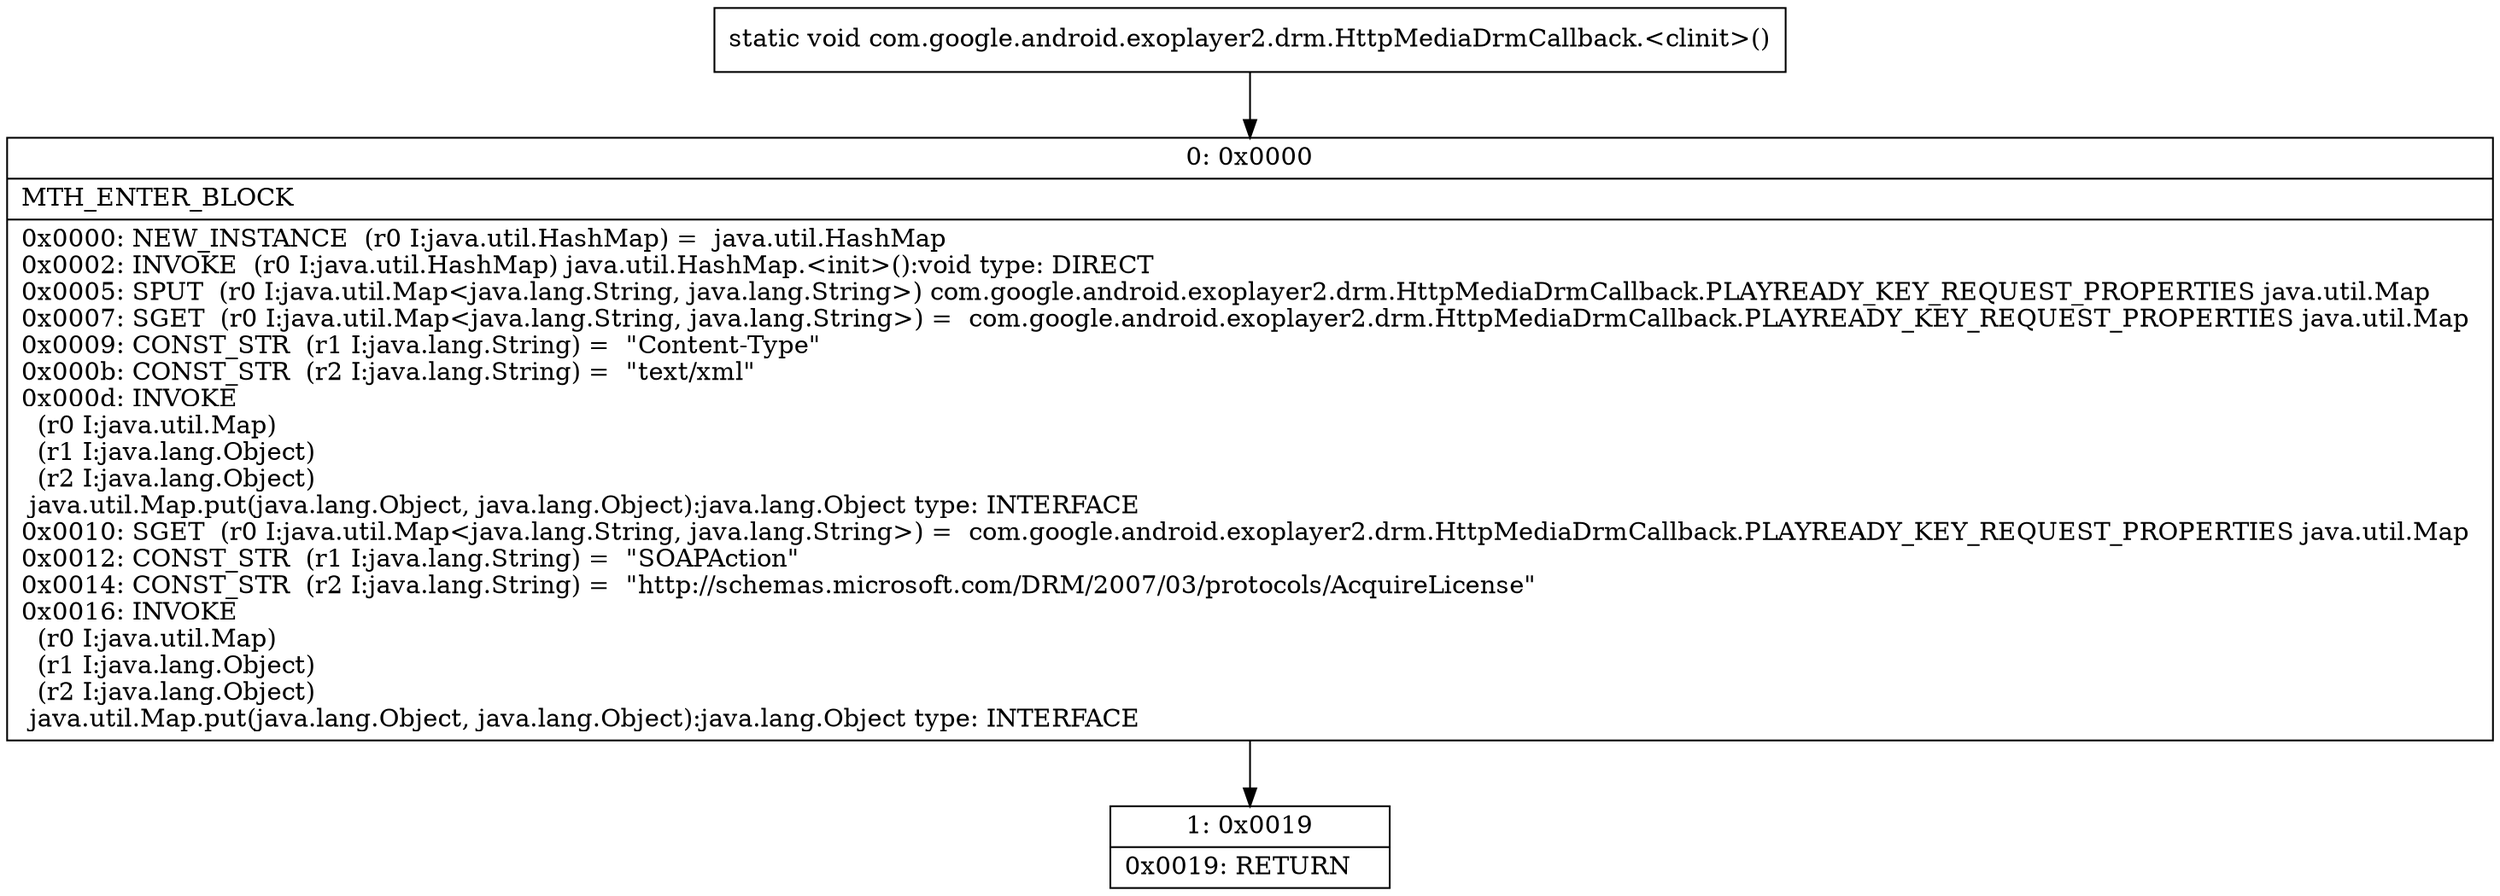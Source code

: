 digraph "CFG forcom.google.android.exoplayer2.drm.HttpMediaDrmCallback.\<clinit\>()V" {
Node_0 [shape=record,label="{0\:\ 0x0000|MTH_ENTER_BLOCK\l|0x0000: NEW_INSTANCE  (r0 I:java.util.HashMap) =  java.util.HashMap \l0x0002: INVOKE  (r0 I:java.util.HashMap) java.util.HashMap.\<init\>():void type: DIRECT \l0x0005: SPUT  (r0 I:java.util.Map\<java.lang.String, java.lang.String\>) com.google.android.exoplayer2.drm.HttpMediaDrmCallback.PLAYREADY_KEY_REQUEST_PROPERTIES java.util.Map \l0x0007: SGET  (r0 I:java.util.Map\<java.lang.String, java.lang.String\>) =  com.google.android.exoplayer2.drm.HttpMediaDrmCallback.PLAYREADY_KEY_REQUEST_PROPERTIES java.util.Map \l0x0009: CONST_STR  (r1 I:java.lang.String) =  \"Content\-Type\" \l0x000b: CONST_STR  (r2 I:java.lang.String) =  \"text\/xml\" \l0x000d: INVOKE  \l  (r0 I:java.util.Map)\l  (r1 I:java.lang.Object)\l  (r2 I:java.lang.Object)\l java.util.Map.put(java.lang.Object, java.lang.Object):java.lang.Object type: INTERFACE \l0x0010: SGET  (r0 I:java.util.Map\<java.lang.String, java.lang.String\>) =  com.google.android.exoplayer2.drm.HttpMediaDrmCallback.PLAYREADY_KEY_REQUEST_PROPERTIES java.util.Map \l0x0012: CONST_STR  (r1 I:java.lang.String) =  \"SOAPAction\" \l0x0014: CONST_STR  (r2 I:java.lang.String) =  \"http:\/\/schemas.microsoft.com\/DRM\/2007\/03\/protocols\/AcquireLicense\" \l0x0016: INVOKE  \l  (r0 I:java.util.Map)\l  (r1 I:java.lang.Object)\l  (r2 I:java.lang.Object)\l java.util.Map.put(java.lang.Object, java.lang.Object):java.lang.Object type: INTERFACE \l}"];
Node_1 [shape=record,label="{1\:\ 0x0019|0x0019: RETURN   \l}"];
MethodNode[shape=record,label="{static void com.google.android.exoplayer2.drm.HttpMediaDrmCallback.\<clinit\>() }"];
MethodNode -> Node_0;
Node_0 -> Node_1;
}

